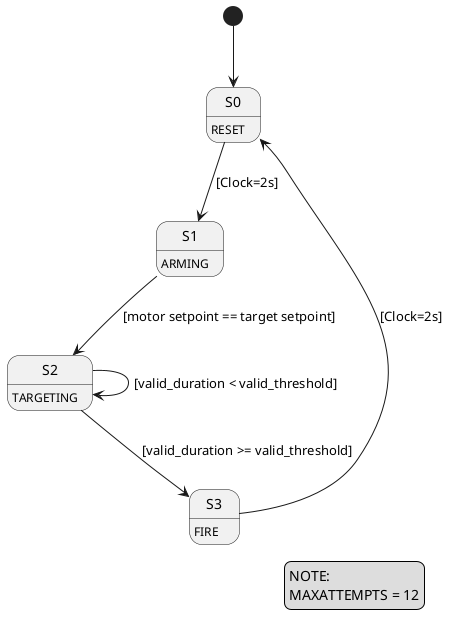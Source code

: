 @startuml McIver
hide empty description
' hide circle
[*] --> S0
S0 : RESET
' S0 : Reset motor and arm states
S0 --> S1 : [Clock=2s]
S1 : ARMING
S1 --> S2 : [motor setpoint == target setpoint]
S2 : TARGETING
' S2 : IR Sensor acquires target.
S2 --> S2 : [valid_duration < valid_threshold]
S2 --> S3 : [valid_duration >= valid_threshold]
S3 : FIRE
S3 --> S0 : [Clock=2s]

legend right
    NOTE:
    MAXATTEMPTS = 12
endlegend

@enduml
